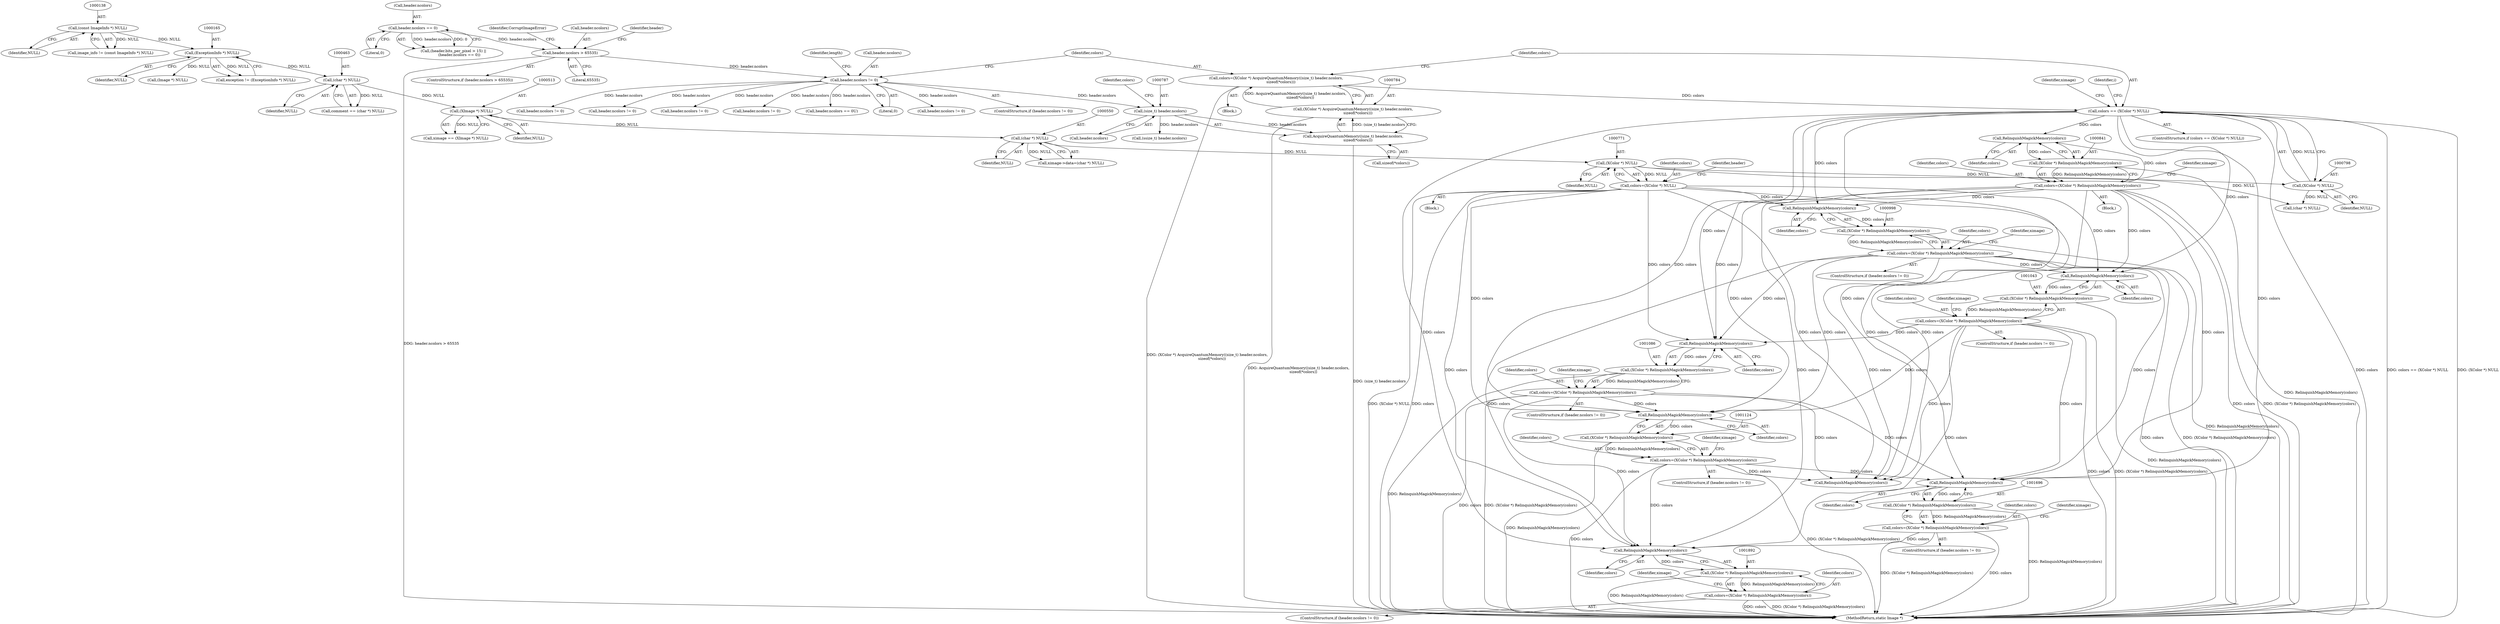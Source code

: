 digraph "0_ImageMagick_c78993d138bf480ab4652b5a48379d4ff75ba5f7@pointer" {
"1001893" [label="(Call,RelinquishMagickMemory(colors))"];
"1000795" [label="(Call,colors == (XColor *) NULL)"];
"1000781" [label="(Call,colors=(XColor *) AcquireQuantumMemory((size_t) header.ncolors,\n        sizeof(*colors)))"];
"1000783" [label="(Call,(XColor *) AcquireQuantumMemory((size_t) header.ncolors,\n        sizeof(*colors)))"];
"1000785" [label="(Call,AcquireQuantumMemory((size_t) header.ncolors,\n        sizeof(*colors)))"];
"1000786" [label="(Call,(size_t) header.ncolors)"];
"1000774" [label="(Call,header.ncolors != 0)"];
"1000414" [label="(Call,header.ncolors > 65535)"];
"1000285" [label="(Call,header.ncolors == 0)"];
"1000797" [label="(Call,(XColor *) NULL)"];
"1000770" [label="(Call,(XColor *) NULL)"];
"1000549" [label="(Call,(char *) NULL)"];
"1000512" [label="(Call,(XImage *) NULL)"];
"1000462" [label="(Call,(char *) NULL)"];
"1000164" [label="(Call,(ExceptionInfo *) NULL)"];
"1000137" [label="(Call,(const ImageInfo *) NULL)"];
"1000768" [label="(Call,colors=(XColor *) NULL)"];
"1001121" [label="(Call,colors=(XColor *) RelinquishMagickMemory(colors))"];
"1001123" [label="(Call,(XColor *) RelinquishMagickMemory(colors))"];
"1001125" [label="(Call,RelinquishMagickMemory(colors))"];
"1001083" [label="(Call,colors=(XColor *) RelinquishMagickMemory(colors))"];
"1001085" [label="(Call,(XColor *) RelinquishMagickMemory(colors))"];
"1001087" [label="(Call,RelinquishMagickMemory(colors))"];
"1000838" [label="(Call,colors=(XColor *) RelinquishMagickMemory(colors))"];
"1000840" [label="(Call,(XColor *) RelinquishMagickMemory(colors))"];
"1000842" [label="(Call,RelinquishMagickMemory(colors))"];
"1001040" [label="(Call,colors=(XColor *) RelinquishMagickMemory(colors))"];
"1001042" [label="(Call,(XColor *) RelinquishMagickMemory(colors))"];
"1001044" [label="(Call,RelinquishMagickMemory(colors))"];
"1000995" [label="(Call,colors=(XColor *) RelinquishMagickMemory(colors))"];
"1000997" [label="(Call,(XColor *) RelinquishMagickMemory(colors))"];
"1000999" [label="(Call,RelinquishMagickMemory(colors))"];
"1001693" [label="(Call,colors=(XColor *) RelinquishMagickMemory(colors))"];
"1001695" [label="(Call,(XColor *) RelinquishMagickMemory(colors))"];
"1001697" [label="(Call,RelinquishMagickMemory(colors))"];
"1001891" [label="(Call,(XColor *) RelinquishMagickMemory(colors))"];
"1001889" [label="(Call,colors=(XColor *) RelinquishMagickMemory(colors))"];
"1001698" [label="(Identifier,colors)"];
"1001073" [label="(Call,(char *) NULL)"];
"1000969" [label="(Identifier,length)"];
"1000839" [label="(Identifier,colors)"];
"1001129" [label="(Identifier,ximage)"];
"1001693" [label="(Call,colors=(XColor *) RelinquishMagickMemory(colors))"];
"1000775" [label="(Call,header.ncolors)"];
"1000843" [label="(Identifier,colors)"];
"1001115" [label="(ControlStructure,if (header.ncolors != 0))"];
"1001122" [label="(Identifier,colors)"];
"1000545" [label="(Call,ximage->data=(char *) NULL)"];
"1000990" [label="(Call,header.ncolors != 0)"];
"1000840" [label="(Call,(XColor *) RelinquishMagickMemory(colors))"];
"1000135" [label="(Call,image_info != (const ImageInfo *) NULL)"];
"1000464" [label="(Identifier,NULL)"];
"1000769" [label="(Identifier,colors)"];
"1000420" [label="(Identifier,CorruptImageError)"];
"1001697" [label="(Call,RelinquishMagickMemory(colors))"];
"1000774" [label="(Call,header.ncolors != 0)"];
"1001184" [label="(Call,header.ncolors != 0)"];
"1000460" [label="(Call,comment == (char *) NULL)"];
"1000195" [label="(Call,(Image *) NULL)"];
"1000137" [label="(Call,(const ImageInfo *) NULL)"];
"1001695" [label="(Call,(XColor *) RelinquishMagickMemory(colors))"];
"1000797" [label="(Call,(XColor *) NULL)"];
"1000285" [label="(Call,header.ncolors == 0)"];
"1001047" [label="(Identifier,ximage)"];
"1000164" [label="(Call,(ExceptionInfo *) NULL)"];
"1001088" [label="(Identifier,colors)"];
"1001002" [label="(Identifier,ximage)"];
"1000989" [label="(ControlStructure,if (header.ncolors != 0))"];
"1000996" [label="(Identifier,colors)"];
"1001891" [label="(Call,(XColor *) RelinquishMagickMemory(colors))"];
"1001123" [label="(Call,(XColor *) RelinquishMagickMemory(colors))"];
"1001894" [label="(Identifier,colors)"];
"1001889" [label="(Call,colors=(XColor *) RelinquishMagickMemory(colors))"];
"1000770" [label="(Call,(XColor *) NULL)"];
"1000551" [label="(Identifier,NULL)"];
"1000776" [label="(Identifier,header)"];
"1001083" [label="(Call,colors=(XColor *) RelinquishMagickMemory(colors))"];
"1001928" [label="(MethodReturn,static Image *)"];
"1000418" [label="(Literal,65535)"];
"1000162" [label="(Call,exception != (ExceptionInfo *) NULL)"];
"1001040" [label="(Call,colors=(XColor *) RelinquishMagickMemory(colors))"];
"1000794" [label="(ControlStructure,if (colors == (XColor *) NULL))"];
"1000414" [label="(Call,header.ncolors > 65535)"];
"1001034" [label="(ControlStructure,if (header.ncolors != 0))"];
"1000783" [label="(Call,(XColor *) AcquireQuantumMemory((size_t) header.ncolors,\n        sizeof(*colors)))"];
"1000842" [label="(Call,RelinquishMagickMemory(colors))"];
"1001125" [label="(Call,RelinquishMagickMemory(colors))"];
"1001087" [label="(Call,RelinquishMagickMemory(colors))"];
"1001078" [label="(Call,header.ncolors != 0)"];
"1000782" [label="(Identifier,colors)"];
"1000779" [label="(Block,)"];
"1001035" [label="(Call,header.ncolors != 0)"];
"1000116" [label="(Block,)"];
"1001687" [label="(ControlStructure,if (header.ncolors != 0))"];
"1001214" [label="(Call,header.ncolors == 0U)"];
"1000802" [label="(Identifier,ximage)"];
"1001041" [label="(Identifier,colors)"];
"1001897" [label="(Identifier,ximage)"];
"1000768" [label="(Call,colors=(XColor *) NULL)"];
"1001126" [label="(Identifier,colors)"];
"1001042" [label="(Call,(XColor *) RelinquishMagickMemory(colors))"];
"1000997" [label="(Call,(XColor *) RelinquishMagickMemory(colors))"];
"1001694" [label="(Identifier,colors)"];
"1000166" [label="(Identifier,NULL)"];
"1000462" [label="(Call,(char *) NULL)"];
"1001045" [label="(Identifier,colors)"];
"1001193" [label="(Call,RelinquishMagickMemory(colors))"];
"1001890" [label="(Identifier,colors)"];
"1000788" [label="(Call,header.ncolors)"];
"1000838" [label="(Call,colors=(XColor *) RelinquishMagickMemory(colors))"];
"1000415" [label="(Call,header.ncolors)"];
"1000793" [label="(Identifier,colors)"];
"1000139" [label="(Identifier,NULL)"];
"1000795" [label="(Call,colors == (XColor *) NULL)"];
"1000812" [label="(Identifier,i)"];
"1001084" [label="(Identifier,colors)"];
"1001883" [label="(ControlStructure,if (header.ncolors != 0))"];
"1000845" [label="(Identifier,ximage)"];
"1000279" [label="(Call,(header.bits_per_pixel > 15) ||\n          (header.ncolors == 0))"];
"1001090" [label="(Identifier,ximage)"];
"1000778" [label="(Literal,0)"];
"1000816" [label="(Call,(ssize_t) header.ncolors)"];
"1000413" [label="(ControlStructure,if (header.ncolors > 65535))"];
"1000514" [label="(Identifier,NULL)"];
"1000796" [label="(Identifier,colors)"];
"1001000" [label="(Identifier,colors)"];
"1001044" [label="(Call,RelinquishMagickMemory(colors))"];
"1000999" [label="(Call,RelinquishMagickMemory(colors))"];
"1001116" [label="(Call,header.ncolors != 0)"];
"1000549" [label="(Call,(char *) NULL)"];
"1000286" [label="(Call,header.ncolors)"];
"1000837" [label="(Block,)"];
"1001077" [label="(ControlStructure,if (header.ncolors != 0))"];
"1001085" [label="(Call,(XColor *) RelinquishMagickMemory(colors))"];
"1000772" [label="(Identifier,NULL)"];
"1000786" [label="(Call,(size_t) header.ncolors)"];
"1000512" [label="(Call,(XImage *) NULL)"];
"1000791" [label="(Call,sizeof(*colors))"];
"1000799" [label="(Identifier,NULL)"];
"1000427" [label="(Identifier,header)"];
"1001121" [label="(Call,colors=(XColor *) RelinquishMagickMemory(colors))"];
"1000785" [label="(Call,AcquireQuantumMemory((size_t) header.ncolors,\n        sizeof(*colors)))"];
"1000773" [label="(ControlStructure,if (header.ncolors != 0))"];
"1000995" [label="(Call,colors=(XColor *) RelinquishMagickMemory(colors))"];
"1000781" [label="(Call,colors=(XColor *) AcquireQuantumMemory((size_t) header.ncolors,\n        sizeof(*colors)))"];
"1000289" [label="(Literal,0)"];
"1001701" [label="(Identifier,ximage)"];
"1000510" [label="(Call,ximage == (XImage *) NULL)"];
"1001893" [label="(Call,RelinquishMagickMemory(colors))"];
"1001893" -> "1001891"  [label="AST: "];
"1001893" -> "1001894"  [label="CFG: "];
"1001894" -> "1001893"  [label="AST: "];
"1001891" -> "1001893"  [label="CFG: "];
"1001893" -> "1001891"  [label="DDG: colors"];
"1000795" -> "1001893"  [label="DDG: colors"];
"1000768" -> "1001893"  [label="DDG: colors"];
"1001121" -> "1001893"  [label="DDG: colors"];
"1001083" -> "1001893"  [label="DDG: colors"];
"1000838" -> "1001893"  [label="DDG: colors"];
"1001693" -> "1001893"  [label="DDG: colors"];
"1001040" -> "1001893"  [label="DDG: colors"];
"1000995" -> "1001893"  [label="DDG: colors"];
"1000795" -> "1000794"  [label="AST: "];
"1000795" -> "1000797"  [label="CFG: "];
"1000796" -> "1000795"  [label="AST: "];
"1000797" -> "1000795"  [label="AST: "];
"1000802" -> "1000795"  [label="CFG: "];
"1000812" -> "1000795"  [label="CFG: "];
"1000795" -> "1001928"  [label="DDG: colors"];
"1000795" -> "1001928"  [label="DDG: colors == (XColor *) NULL"];
"1000795" -> "1001928"  [label="DDG: (XColor *) NULL"];
"1000781" -> "1000795"  [label="DDG: colors"];
"1000797" -> "1000795"  [label="DDG: NULL"];
"1000795" -> "1000842"  [label="DDG: colors"];
"1000795" -> "1000999"  [label="DDG: colors"];
"1000795" -> "1001044"  [label="DDG: colors"];
"1000795" -> "1001087"  [label="DDG: colors"];
"1000795" -> "1001125"  [label="DDG: colors"];
"1000795" -> "1001193"  [label="DDG: colors"];
"1000795" -> "1001697"  [label="DDG: colors"];
"1000781" -> "1000779"  [label="AST: "];
"1000781" -> "1000783"  [label="CFG: "];
"1000782" -> "1000781"  [label="AST: "];
"1000783" -> "1000781"  [label="AST: "];
"1000796" -> "1000781"  [label="CFG: "];
"1000781" -> "1001928"  [label="DDG: (XColor *) AcquireQuantumMemory((size_t) header.ncolors,\n        sizeof(*colors))"];
"1000783" -> "1000781"  [label="DDG: AcquireQuantumMemory((size_t) header.ncolors,\n        sizeof(*colors))"];
"1000783" -> "1000785"  [label="CFG: "];
"1000784" -> "1000783"  [label="AST: "];
"1000785" -> "1000783"  [label="AST: "];
"1000783" -> "1001928"  [label="DDG: AcquireQuantumMemory((size_t) header.ncolors,\n        sizeof(*colors))"];
"1000785" -> "1000783"  [label="DDG: (size_t) header.ncolors"];
"1000785" -> "1000791"  [label="CFG: "];
"1000786" -> "1000785"  [label="AST: "];
"1000791" -> "1000785"  [label="AST: "];
"1000785" -> "1001928"  [label="DDG: (size_t) header.ncolors"];
"1000786" -> "1000785"  [label="DDG: header.ncolors"];
"1000786" -> "1000788"  [label="CFG: "];
"1000787" -> "1000786"  [label="AST: "];
"1000788" -> "1000786"  [label="AST: "];
"1000793" -> "1000786"  [label="CFG: "];
"1000774" -> "1000786"  [label="DDG: header.ncolors"];
"1000786" -> "1000816"  [label="DDG: header.ncolors"];
"1000774" -> "1000773"  [label="AST: "];
"1000774" -> "1000778"  [label="CFG: "];
"1000775" -> "1000774"  [label="AST: "];
"1000778" -> "1000774"  [label="AST: "];
"1000782" -> "1000774"  [label="CFG: "];
"1000969" -> "1000774"  [label="CFG: "];
"1000414" -> "1000774"  [label="DDG: header.ncolors"];
"1000774" -> "1000990"  [label="DDG: header.ncolors"];
"1000774" -> "1001035"  [label="DDG: header.ncolors"];
"1000774" -> "1001078"  [label="DDG: header.ncolors"];
"1000774" -> "1001116"  [label="DDG: header.ncolors"];
"1000774" -> "1001184"  [label="DDG: header.ncolors"];
"1000774" -> "1001214"  [label="DDG: header.ncolors"];
"1000414" -> "1000413"  [label="AST: "];
"1000414" -> "1000418"  [label="CFG: "];
"1000415" -> "1000414"  [label="AST: "];
"1000418" -> "1000414"  [label="AST: "];
"1000420" -> "1000414"  [label="CFG: "];
"1000427" -> "1000414"  [label="CFG: "];
"1000414" -> "1001928"  [label="DDG: header.ncolors > 65535"];
"1000285" -> "1000414"  [label="DDG: header.ncolors"];
"1000285" -> "1000279"  [label="AST: "];
"1000285" -> "1000289"  [label="CFG: "];
"1000286" -> "1000285"  [label="AST: "];
"1000289" -> "1000285"  [label="AST: "];
"1000279" -> "1000285"  [label="CFG: "];
"1000285" -> "1000279"  [label="DDG: header.ncolors"];
"1000285" -> "1000279"  [label="DDG: 0"];
"1000797" -> "1000799"  [label="CFG: "];
"1000798" -> "1000797"  [label="AST: "];
"1000799" -> "1000797"  [label="AST: "];
"1000770" -> "1000797"  [label="DDG: NULL"];
"1000797" -> "1001073"  [label="DDG: NULL"];
"1000770" -> "1000768"  [label="AST: "];
"1000770" -> "1000772"  [label="CFG: "];
"1000771" -> "1000770"  [label="AST: "];
"1000772" -> "1000770"  [label="AST: "];
"1000768" -> "1000770"  [label="CFG: "];
"1000770" -> "1000768"  [label="DDG: NULL"];
"1000549" -> "1000770"  [label="DDG: NULL"];
"1000770" -> "1001073"  [label="DDG: NULL"];
"1000549" -> "1000545"  [label="AST: "];
"1000549" -> "1000551"  [label="CFG: "];
"1000550" -> "1000549"  [label="AST: "];
"1000551" -> "1000549"  [label="AST: "];
"1000545" -> "1000549"  [label="CFG: "];
"1000549" -> "1000545"  [label="DDG: NULL"];
"1000512" -> "1000549"  [label="DDG: NULL"];
"1000512" -> "1000510"  [label="AST: "];
"1000512" -> "1000514"  [label="CFG: "];
"1000513" -> "1000512"  [label="AST: "];
"1000514" -> "1000512"  [label="AST: "];
"1000510" -> "1000512"  [label="CFG: "];
"1000512" -> "1000510"  [label="DDG: NULL"];
"1000462" -> "1000512"  [label="DDG: NULL"];
"1000462" -> "1000460"  [label="AST: "];
"1000462" -> "1000464"  [label="CFG: "];
"1000463" -> "1000462"  [label="AST: "];
"1000464" -> "1000462"  [label="AST: "];
"1000460" -> "1000462"  [label="CFG: "];
"1000462" -> "1000460"  [label="DDG: NULL"];
"1000164" -> "1000462"  [label="DDG: NULL"];
"1000164" -> "1000162"  [label="AST: "];
"1000164" -> "1000166"  [label="CFG: "];
"1000165" -> "1000164"  [label="AST: "];
"1000166" -> "1000164"  [label="AST: "];
"1000162" -> "1000164"  [label="CFG: "];
"1000164" -> "1000162"  [label="DDG: NULL"];
"1000137" -> "1000164"  [label="DDG: NULL"];
"1000164" -> "1000195"  [label="DDG: NULL"];
"1000137" -> "1000135"  [label="AST: "];
"1000137" -> "1000139"  [label="CFG: "];
"1000138" -> "1000137"  [label="AST: "];
"1000139" -> "1000137"  [label="AST: "];
"1000135" -> "1000137"  [label="CFG: "];
"1000137" -> "1000135"  [label="DDG: NULL"];
"1000768" -> "1000116"  [label="AST: "];
"1000769" -> "1000768"  [label="AST: "];
"1000776" -> "1000768"  [label="CFG: "];
"1000768" -> "1001928"  [label="DDG: colors"];
"1000768" -> "1001928"  [label="DDG: (XColor *) NULL"];
"1000768" -> "1000999"  [label="DDG: colors"];
"1000768" -> "1001044"  [label="DDG: colors"];
"1000768" -> "1001087"  [label="DDG: colors"];
"1000768" -> "1001125"  [label="DDG: colors"];
"1000768" -> "1001193"  [label="DDG: colors"];
"1000768" -> "1001697"  [label="DDG: colors"];
"1001121" -> "1001115"  [label="AST: "];
"1001121" -> "1001123"  [label="CFG: "];
"1001122" -> "1001121"  [label="AST: "];
"1001123" -> "1001121"  [label="AST: "];
"1001129" -> "1001121"  [label="CFG: "];
"1001121" -> "1001928"  [label="DDG: (XColor *) RelinquishMagickMemory(colors)"];
"1001121" -> "1001928"  [label="DDG: colors"];
"1001123" -> "1001121"  [label="DDG: RelinquishMagickMemory(colors)"];
"1001121" -> "1001193"  [label="DDG: colors"];
"1001121" -> "1001697"  [label="DDG: colors"];
"1001123" -> "1001125"  [label="CFG: "];
"1001124" -> "1001123"  [label="AST: "];
"1001125" -> "1001123"  [label="AST: "];
"1001123" -> "1001928"  [label="DDG: RelinquishMagickMemory(colors)"];
"1001125" -> "1001123"  [label="DDG: colors"];
"1001125" -> "1001126"  [label="CFG: "];
"1001126" -> "1001125"  [label="AST: "];
"1001083" -> "1001125"  [label="DDG: colors"];
"1000838" -> "1001125"  [label="DDG: colors"];
"1001040" -> "1001125"  [label="DDG: colors"];
"1000995" -> "1001125"  [label="DDG: colors"];
"1001083" -> "1001077"  [label="AST: "];
"1001083" -> "1001085"  [label="CFG: "];
"1001084" -> "1001083"  [label="AST: "];
"1001085" -> "1001083"  [label="AST: "];
"1001090" -> "1001083"  [label="CFG: "];
"1001083" -> "1001928"  [label="DDG: (XColor *) RelinquishMagickMemory(colors)"];
"1001083" -> "1001928"  [label="DDG: colors"];
"1001085" -> "1001083"  [label="DDG: RelinquishMagickMemory(colors)"];
"1001083" -> "1001193"  [label="DDG: colors"];
"1001083" -> "1001697"  [label="DDG: colors"];
"1001085" -> "1001087"  [label="CFG: "];
"1001086" -> "1001085"  [label="AST: "];
"1001087" -> "1001085"  [label="AST: "];
"1001085" -> "1001928"  [label="DDG: RelinquishMagickMemory(colors)"];
"1001087" -> "1001085"  [label="DDG: colors"];
"1001087" -> "1001088"  [label="CFG: "];
"1001088" -> "1001087"  [label="AST: "];
"1000838" -> "1001087"  [label="DDG: colors"];
"1001040" -> "1001087"  [label="DDG: colors"];
"1000995" -> "1001087"  [label="DDG: colors"];
"1000838" -> "1000837"  [label="AST: "];
"1000838" -> "1000840"  [label="CFG: "];
"1000839" -> "1000838"  [label="AST: "];
"1000840" -> "1000838"  [label="AST: "];
"1000845" -> "1000838"  [label="CFG: "];
"1000838" -> "1001928"  [label="DDG: colors"];
"1000838" -> "1001928"  [label="DDG: (XColor *) RelinquishMagickMemory(colors)"];
"1000840" -> "1000838"  [label="DDG: RelinquishMagickMemory(colors)"];
"1000838" -> "1000842"  [label="DDG: colors"];
"1000838" -> "1000999"  [label="DDG: colors"];
"1000838" -> "1001044"  [label="DDG: colors"];
"1000838" -> "1001193"  [label="DDG: colors"];
"1000838" -> "1001697"  [label="DDG: colors"];
"1000840" -> "1000842"  [label="CFG: "];
"1000841" -> "1000840"  [label="AST: "];
"1000842" -> "1000840"  [label="AST: "];
"1000840" -> "1001928"  [label="DDG: RelinquishMagickMemory(colors)"];
"1000842" -> "1000840"  [label="DDG: colors"];
"1000842" -> "1000843"  [label="CFG: "];
"1000843" -> "1000842"  [label="AST: "];
"1001040" -> "1001034"  [label="AST: "];
"1001040" -> "1001042"  [label="CFG: "];
"1001041" -> "1001040"  [label="AST: "];
"1001042" -> "1001040"  [label="AST: "];
"1001047" -> "1001040"  [label="CFG: "];
"1001040" -> "1001928"  [label="DDG: colors"];
"1001040" -> "1001928"  [label="DDG: (XColor *) RelinquishMagickMemory(colors)"];
"1001042" -> "1001040"  [label="DDG: RelinquishMagickMemory(colors)"];
"1001040" -> "1001193"  [label="DDG: colors"];
"1001040" -> "1001697"  [label="DDG: colors"];
"1001042" -> "1001044"  [label="CFG: "];
"1001043" -> "1001042"  [label="AST: "];
"1001044" -> "1001042"  [label="AST: "];
"1001042" -> "1001928"  [label="DDG: RelinquishMagickMemory(colors)"];
"1001044" -> "1001042"  [label="DDG: colors"];
"1001044" -> "1001045"  [label="CFG: "];
"1001045" -> "1001044"  [label="AST: "];
"1000995" -> "1001044"  [label="DDG: colors"];
"1000995" -> "1000989"  [label="AST: "];
"1000995" -> "1000997"  [label="CFG: "];
"1000996" -> "1000995"  [label="AST: "];
"1000997" -> "1000995"  [label="AST: "];
"1001002" -> "1000995"  [label="CFG: "];
"1000995" -> "1001928"  [label="DDG: colors"];
"1000995" -> "1001928"  [label="DDG: (XColor *) RelinquishMagickMemory(colors)"];
"1000997" -> "1000995"  [label="DDG: RelinquishMagickMemory(colors)"];
"1000995" -> "1001193"  [label="DDG: colors"];
"1000995" -> "1001697"  [label="DDG: colors"];
"1000997" -> "1000999"  [label="CFG: "];
"1000998" -> "1000997"  [label="AST: "];
"1000999" -> "1000997"  [label="AST: "];
"1000997" -> "1001928"  [label="DDG: RelinquishMagickMemory(colors)"];
"1000999" -> "1000997"  [label="DDG: colors"];
"1000999" -> "1001000"  [label="CFG: "];
"1001000" -> "1000999"  [label="AST: "];
"1001693" -> "1001687"  [label="AST: "];
"1001693" -> "1001695"  [label="CFG: "];
"1001694" -> "1001693"  [label="AST: "];
"1001695" -> "1001693"  [label="AST: "];
"1001701" -> "1001693"  [label="CFG: "];
"1001693" -> "1001928"  [label="DDG: (XColor *) RelinquishMagickMemory(colors)"];
"1001693" -> "1001928"  [label="DDG: colors"];
"1001695" -> "1001693"  [label="DDG: RelinquishMagickMemory(colors)"];
"1001695" -> "1001697"  [label="CFG: "];
"1001696" -> "1001695"  [label="AST: "];
"1001697" -> "1001695"  [label="AST: "];
"1001695" -> "1001928"  [label="DDG: RelinquishMagickMemory(colors)"];
"1001697" -> "1001695"  [label="DDG: colors"];
"1001697" -> "1001698"  [label="CFG: "];
"1001698" -> "1001697"  [label="AST: "];
"1001891" -> "1001889"  [label="AST: "];
"1001892" -> "1001891"  [label="AST: "];
"1001889" -> "1001891"  [label="CFG: "];
"1001891" -> "1001928"  [label="DDG: RelinquishMagickMemory(colors)"];
"1001891" -> "1001889"  [label="DDG: RelinquishMagickMemory(colors)"];
"1001889" -> "1001883"  [label="AST: "];
"1001890" -> "1001889"  [label="AST: "];
"1001897" -> "1001889"  [label="CFG: "];
"1001889" -> "1001928"  [label="DDG: colors"];
"1001889" -> "1001928"  [label="DDG: (XColor *) RelinquishMagickMemory(colors)"];
}
